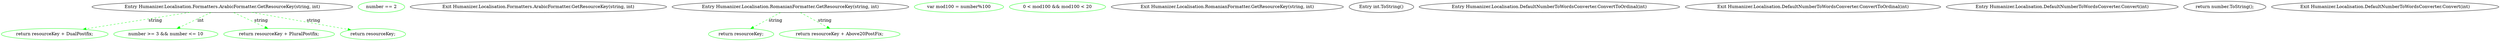 digraph  {
m0_2 [cluster="Humanizer.Localisation.Formatters.ArabicFormatter.GetResourceKey(string, int)", file="ByteSizeExtensions.cs", label="Entry Humanizer.Localisation.Formatters.ArabicFormatter.GetResourceKey(string, int)", span="12-12"];
m0_3 [cluster="Humanizer.Localisation.Formatters.ArabicFormatter.GetResourceKey(string, int)", color=green, community=0, file="ByteSizeExtensions.cs", label="number == 2", prediction=0, span="15-15"];
m0_4 [cluster="Humanizer.Localisation.Formatters.ArabicFormatter.GetResourceKey(string, int)", color=green, community=0, file="ByteSizeExtensions.cs", label="return resourceKey + DualPostfix;", prediction=1, span="16-16"];
m0_5 [cluster="Humanizer.Localisation.Formatters.ArabicFormatter.GetResourceKey(string, int)", color=green, community=0, file="ByteSizeExtensions.cs", label="number >= 3 && number <= 10", prediction=1, span="19-19"];
m0_6 [cluster="Humanizer.Localisation.Formatters.ArabicFormatter.GetResourceKey(string, int)", color=green, community=0, file="ByteSizeExtensions.cs", label="return resourceKey + PluralPostfix;", prediction=1, span="20-20"];
m0_7 [cluster="Humanizer.Localisation.Formatters.ArabicFormatter.GetResourceKey(string, int)", color=green, community=0, file="ByteSizeExtensions.cs", label="return resourceKey;", prediction=1, span="22-22"];
m0_8 [cluster="Humanizer.Localisation.Formatters.ArabicFormatter.GetResourceKey(string, int)", file="ByteSizeExtensions.cs", label="Exit Humanizer.Localisation.Formatters.ArabicFormatter.GetResourceKey(string, int)", span="12-12"];
m1_0 [cluster="Humanizer.Localisation.RomanianFormatter.GetResourceKey(string, int)", file="ByteSizeExtensionsTests.cs", label="Entry Humanizer.Localisation.RomanianFormatter.GetResourceKey(string, int)", span="6-6"];
m1_1 [cluster="Humanizer.Localisation.RomanianFormatter.GetResourceKey(string, int)", color=green, community=0, file="ByteSizeExtensionsTests.cs", label="var mod100 = number%100", prediction=5, span="8-8"];
m1_2 [cluster="Humanizer.Localisation.RomanianFormatter.GetResourceKey(string, int)", color=green, community=0, file="ByteSizeExtensionsTests.cs", label="0 < mod100 && mod100 < 20", prediction=6, span="10-10"];
m1_3 [cluster="Humanizer.Localisation.RomanianFormatter.GetResourceKey(string, int)", color=green, community=0, file="ByteSizeExtensionsTests.cs", label="return resourceKey;", prediction=7, span="12-12"];
m1_4 [cluster="Humanizer.Localisation.RomanianFormatter.GetResourceKey(string, int)", color=green, community=0, file="ByteSizeExtensionsTests.cs", label="return resourceKey + Above20PostFix;", prediction=7, span="15-15"];
m1_5 [cluster="Humanizer.Localisation.RomanianFormatter.GetResourceKey(string, int)", file="ByteSizeExtensionsTests.cs", label="Exit Humanizer.Localisation.RomanianFormatter.GetResourceKey(string, int)", span="6-6"];
m3_3 [cluster="int.ToString()", file="DateHumanizeTests.cs", label="Entry int.ToString()", span="0-0"];
m3_4 [cluster="Humanizer.Localisation.DefaultNumberToWordsConverter.ConvertToOrdinal(int)", file="DateHumanizeTests.cs", label="Entry Humanizer.Localisation.DefaultNumberToWordsConverter.ConvertToOrdinal(int)", span="9-9"];
m3_6 [cluster="Humanizer.Localisation.DefaultNumberToWordsConverter.ConvertToOrdinal(int)", file="DateHumanizeTests.cs", label="Exit Humanizer.Localisation.DefaultNumberToWordsConverter.ConvertToOrdinal(int)", span="9-9"];
m3_0 [cluster="Humanizer.Localisation.DefaultNumberToWordsConverter.Convert(int)", file="DateHumanizeTests.cs", label="Entry Humanizer.Localisation.DefaultNumberToWordsConverter.Convert(int)", span="4-4"];
m3_1 [cluster="Humanizer.Localisation.DefaultNumberToWordsConverter.Convert(int)", file="DateHumanizeTests.cs", label="return number.ToString();", span="6-6"];
m3_2 [cluster="Humanizer.Localisation.DefaultNumberToWordsConverter.Convert(int)", file="DateHumanizeTests.cs", label="Exit Humanizer.Localisation.DefaultNumberToWordsConverter.Convert(int)", span="4-4"];
m0_2 -> m0_4  [color=green, key=1, label=string, style=dashed];
m0_2 -> m0_5  [color=green, key=1, label=int, style=dashed];
m0_2 -> m0_6  [color=green, key=1, label=string, style=dashed];
m0_2 -> m0_7  [color=green, key=1, label=string, style=dashed];
m1_0 -> m1_3  [color=green, key=1, label=string, style=dashed];
m1_0 -> m1_4  [color=green, key=1, label=string, style=dashed];
}
